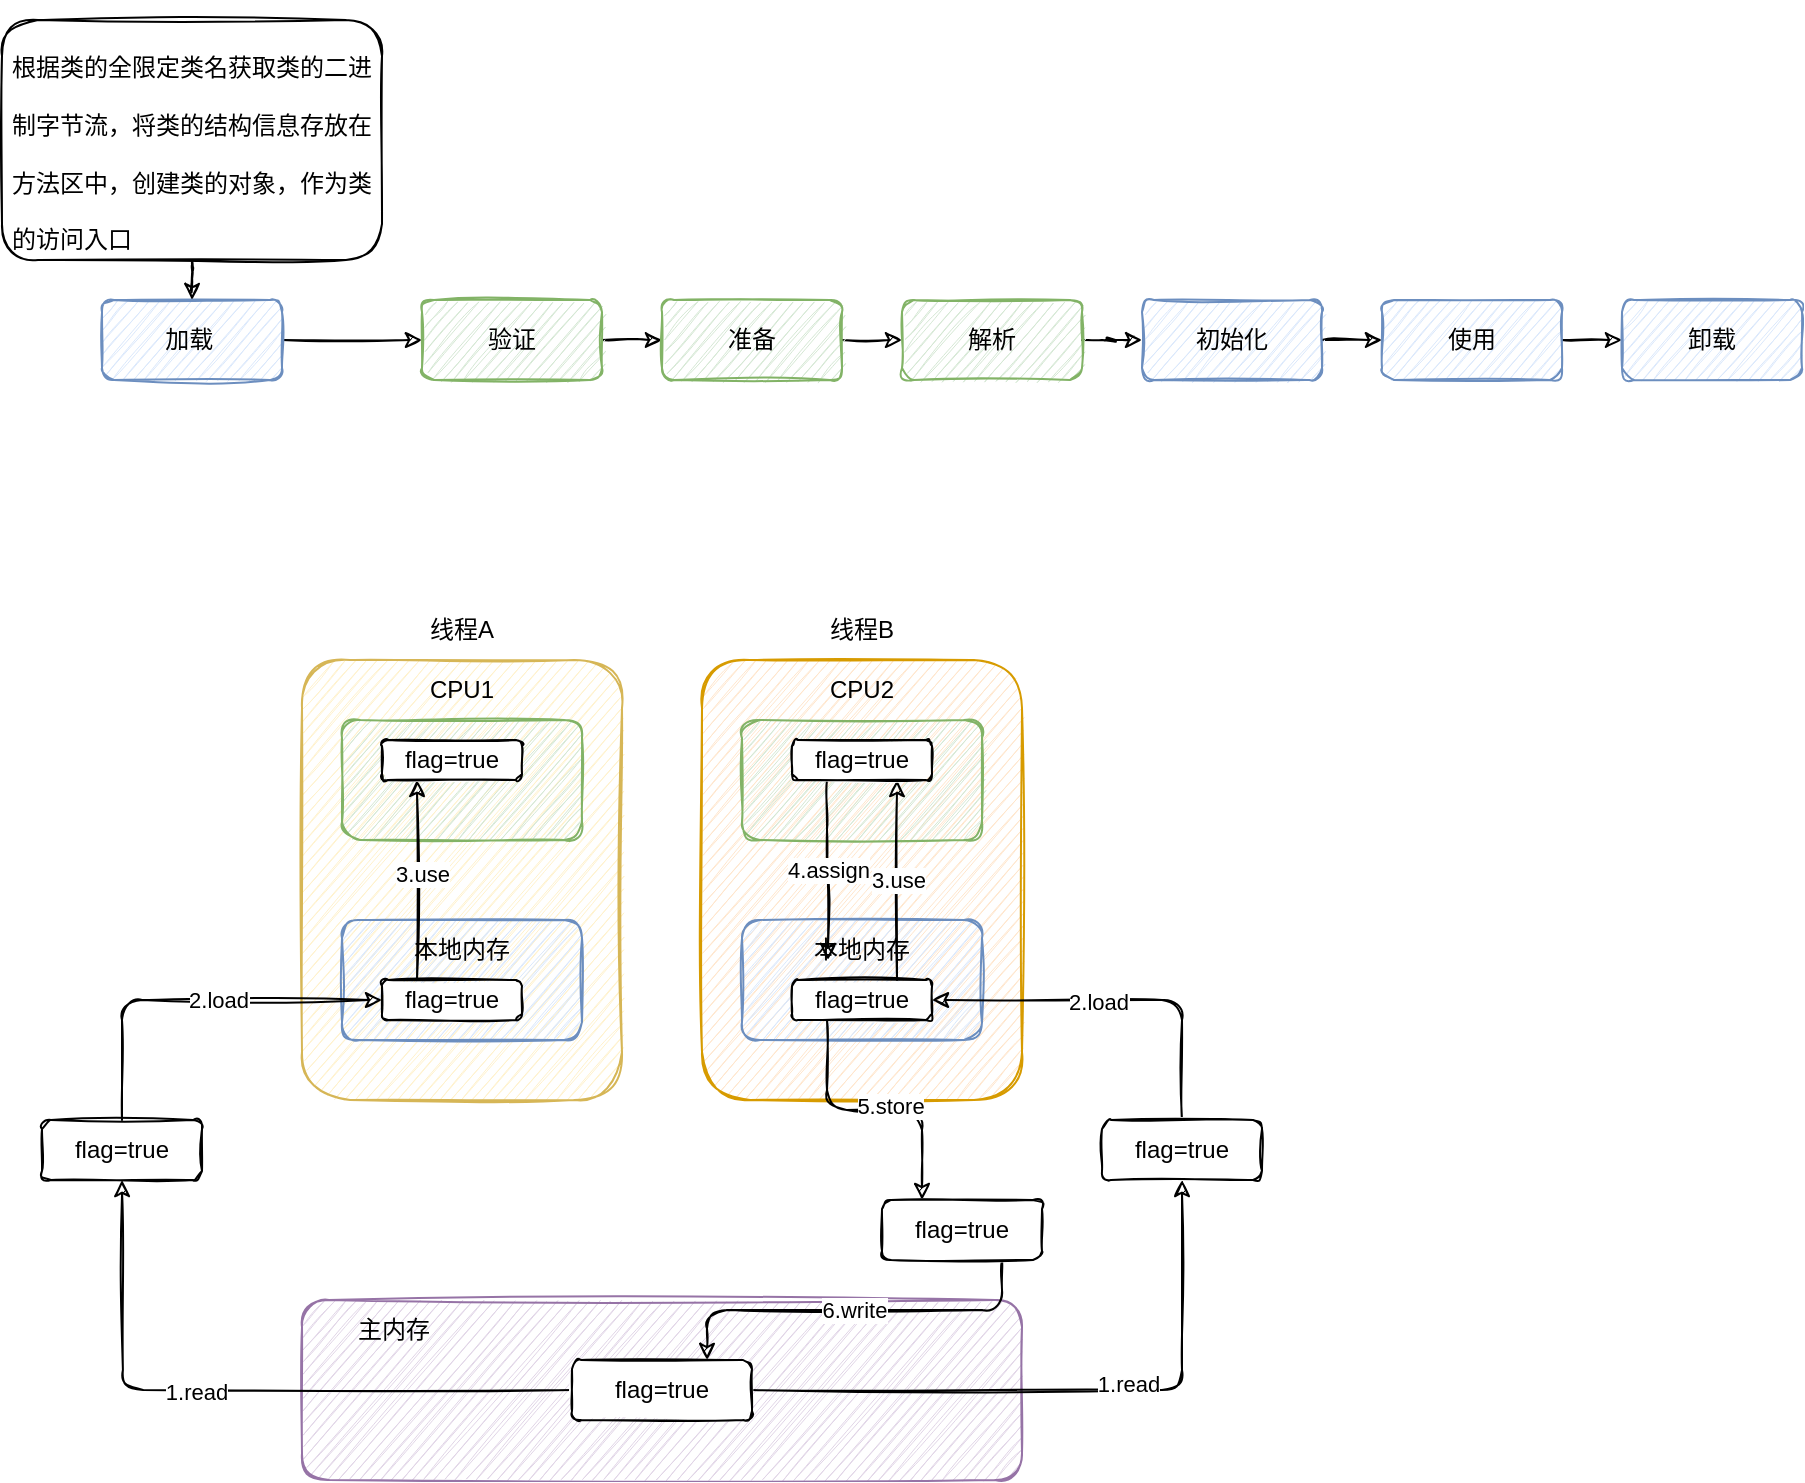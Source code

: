 <mxfile version="16.6.7" type="device"><diagram name="Page-1" id="74e2e168-ea6b-b213-b513-2b3c1d86103e"><mxGraphModel dx="1183" dy="576" grid="0" gridSize="10" guides="1" tooltips="1" connect="1" arrows="1" fold="1" page="1" pageScale="1" pageWidth="1100" pageHeight="850" background="none" math="0" shadow="0"><root><mxCell id="0"/><mxCell id="1" parent="0"/><mxCell id="qAEcxM2I-Z_H61tK7aWB-19" style="edgeStyle=orthogonalEdgeStyle;rounded=1;orthogonalLoop=1;jettySize=auto;html=1;exitX=1;exitY=0.5;exitDx=0;exitDy=0;entryX=0;entryY=0.5;entryDx=0;entryDy=0;sketch=1;" parent="1" source="qAEcxM2I-Z_H61tK7aWB-1" target="qAEcxM2I-Z_H61tK7aWB-7" edge="1"><mxGeometry relative="1" as="geometry"/></mxCell><mxCell id="qAEcxM2I-Z_H61tK7aWB-1" value="加载&lt;span style=&quot;white-space: pre&quot;&gt;&#9;&lt;/span&gt;" style="rounded=1;whiteSpace=wrap;html=1;sketch=1;fillColor=#dae8fc;strokeColor=#6c8ebf;" parent="1" vertex="1"><mxGeometry x="100" y="150" width="90" height="40" as="geometry"/></mxCell><mxCell id="qAEcxM2I-Z_H61tK7aWB-20" style="edgeStyle=orthogonalEdgeStyle;rounded=1;orthogonalLoop=1;jettySize=auto;html=1;exitX=1;exitY=0.5;exitDx=0;exitDy=0;entryX=0;entryY=0.5;entryDx=0;entryDy=0;sketch=1;" parent="1" source="qAEcxM2I-Z_H61tK7aWB-7" target="qAEcxM2I-Z_H61tK7aWB-11" edge="1"><mxGeometry relative="1" as="geometry"/></mxCell><mxCell id="qAEcxM2I-Z_H61tK7aWB-7" value="验证" style="rounded=1;whiteSpace=wrap;html=1;sketch=1;fillColor=#d5e8d4;strokeColor=#82b366;" parent="1" vertex="1"><mxGeometry x="260" y="150" width="90" height="40" as="geometry"/></mxCell><mxCell id="qAEcxM2I-Z_H61tK7aWB-22" style="edgeStyle=orthogonalEdgeStyle;rounded=1;orthogonalLoop=1;jettySize=auto;html=1;exitX=1;exitY=0.5;exitDx=0;exitDy=0;sketch=1;" parent="1" source="qAEcxM2I-Z_H61tK7aWB-8" target="qAEcxM2I-Z_H61tK7aWB-10" edge="1"><mxGeometry relative="1" as="geometry"/></mxCell><mxCell id="qAEcxM2I-Z_H61tK7aWB-8" value="解析" style="rounded=1;whiteSpace=wrap;html=1;sketch=1;fillColor=#d5e8d4;strokeColor=#82b366;" parent="1" vertex="1"><mxGeometry x="500" y="150" width="90" height="40" as="geometry"/></mxCell><mxCell id="qAEcxM2I-Z_H61tK7aWB-24" style="edgeStyle=orthogonalEdgeStyle;rounded=1;orthogonalLoop=1;jettySize=auto;html=1;exitX=1;exitY=0.5;exitDx=0;exitDy=0;entryX=0;entryY=0.5;entryDx=0;entryDy=0;sketch=1;" parent="1" source="qAEcxM2I-Z_H61tK7aWB-9" target="qAEcxM2I-Z_H61tK7aWB-12" edge="1"><mxGeometry relative="1" as="geometry"/></mxCell><mxCell id="qAEcxM2I-Z_H61tK7aWB-9" value="使用" style="rounded=1;whiteSpace=wrap;html=1;sketch=1;fillColor=#dae8fc;strokeColor=#6c8ebf;" parent="1" vertex="1"><mxGeometry x="740" y="150" width="90" height="40" as="geometry"/></mxCell><mxCell id="qAEcxM2I-Z_H61tK7aWB-23" style="edgeStyle=orthogonalEdgeStyle;rounded=1;orthogonalLoop=1;jettySize=auto;html=1;exitX=1;exitY=0.5;exitDx=0;exitDy=0;entryX=0;entryY=0.5;entryDx=0;entryDy=0;sketch=1;" parent="1" source="qAEcxM2I-Z_H61tK7aWB-10" target="qAEcxM2I-Z_H61tK7aWB-9" edge="1"><mxGeometry relative="1" as="geometry"/></mxCell><mxCell id="qAEcxM2I-Z_H61tK7aWB-10" value="初始化" style="rounded=1;whiteSpace=wrap;html=1;sketch=1;fillColor=#dae8fc;strokeColor=#6c8ebf;" parent="1" vertex="1"><mxGeometry x="620" y="150" width="90" height="40" as="geometry"/></mxCell><mxCell id="qAEcxM2I-Z_H61tK7aWB-21" style="edgeStyle=orthogonalEdgeStyle;rounded=1;orthogonalLoop=1;jettySize=auto;html=1;exitX=1;exitY=0.5;exitDx=0;exitDy=0;entryX=0;entryY=0.5;entryDx=0;entryDy=0;sketch=1;" parent="1" source="qAEcxM2I-Z_H61tK7aWB-11" target="qAEcxM2I-Z_H61tK7aWB-8" edge="1"><mxGeometry relative="1" as="geometry"/></mxCell><mxCell id="qAEcxM2I-Z_H61tK7aWB-11" value="准备" style="rounded=1;whiteSpace=wrap;html=1;sketch=1;fillColor=#d5e8d4;strokeColor=#82b366;" parent="1" vertex="1"><mxGeometry x="380" y="150" width="90" height="40" as="geometry"/></mxCell><mxCell id="qAEcxM2I-Z_H61tK7aWB-12" value="卸载" style="rounded=1;whiteSpace=wrap;html=1;sketch=1;fillColor=#dae8fc;strokeColor=#6c8ebf;" parent="1" vertex="1"><mxGeometry x="860" y="150" width="90" height="40" as="geometry"/></mxCell><mxCell id="qAEcxM2I-Z_H61tK7aWB-27" value="" style="edgeStyle=orthogonalEdgeStyle;rounded=1;orthogonalLoop=1;jettySize=auto;html=1;sketch=1;" parent="1" source="qAEcxM2I-Z_H61tK7aWB-25" target="qAEcxM2I-Z_H61tK7aWB-1" edge="1"><mxGeometry relative="1" as="geometry"/></mxCell><mxCell id="qAEcxM2I-Z_H61tK7aWB-25" value="&lt;h1&gt;&lt;span style=&quot;font-size: 12px ; font-weight: 400&quot;&gt;根据类的全限定类名获取类的二进制字节流，将类的结构信息存放在方法区中，创建类的对象，作为类的访问入口&lt;/span&gt;&lt;/h1&gt;" style="text;html=1;strokeColor=default;fillColor=none;spacing=5;spacingTop=-20;whiteSpace=wrap;overflow=hidden;rounded=1;sketch=1;" parent="1" vertex="1"><mxGeometry x="50" y="10" width="190" height="120" as="geometry"/></mxCell><mxCell id="tadSFtwHdObZp1CD-Zv_-1" value="" style="whiteSpace=wrap;html=1;fillColor=#fff2cc;strokeColor=#d6b656;sketch=1;rounded=1;" vertex="1" parent="1"><mxGeometry x="200" y="330" width="160" height="220" as="geometry"/></mxCell><mxCell id="tadSFtwHdObZp1CD-Zv_-3" value="" style="whiteSpace=wrap;html=1;fillColor=#ffe6cc;strokeColor=#d79b00;sketch=1;rounded=1;" vertex="1" parent="1"><mxGeometry x="400" y="330" width="160" height="220" as="geometry"/></mxCell><mxCell id="tadSFtwHdObZp1CD-Zv_-4" value="" style="rounded=1;whiteSpace=wrap;html=1;fillColor=#e1d5e7;strokeColor=#9673a6;sketch=1;" vertex="1" parent="1"><mxGeometry x="200" y="650" width="360" height="90" as="geometry"/></mxCell><mxCell id="tadSFtwHdObZp1CD-Zv_-5" value="主内存" style="text;html=1;strokeColor=none;fillColor=none;align=center;verticalAlign=middle;whiteSpace=wrap;rounded=1;sketch=1;" vertex="1" parent="1"><mxGeometry x="216" y="650" width="60" height="30" as="geometry"/></mxCell><mxCell id="tadSFtwHdObZp1CD-Zv_-6" value="线程A" style="text;html=1;strokeColor=none;fillColor=none;align=center;verticalAlign=middle;whiteSpace=wrap;rounded=1;sketch=1;" vertex="1" parent="1"><mxGeometry x="250" y="300" width="60" height="30" as="geometry"/></mxCell><mxCell id="tadSFtwHdObZp1CD-Zv_-7" value="线程B" style="text;html=1;strokeColor=none;fillColor=none;align=center;verticalAlign=middle;whiteSpace=wrap;rounded=1;sketch=1;" vertex="1" parent="1"><mxGeometry x="450" y="300" width="60" height="30" as="geometry"/></mxCell><mxCell id="tadSFtwHdObZp1CD-Zv_-15" style="edgeStyle=orthogonalEdgeStyle;rounded=1;orthogonalLoop=1;jettySize=auto;html=1;exitX=0;exitY=0.5;exitDx=0;exitDy=0;sketch=1;" edge="1" parent="1" source="tadSFtwHdObZp1CD-Zv_-8"><mxGeometry relative="1" as="geometry"><mxPoint x="110" y="590" as="targetPoint"/></mxGeometry></mxCell><mxCell id="tadSFtwHdObZp1CD-Zv_-20" value="1.read" style="edgeLabel;html=1;align=center;verticalAlign=middle;resizable=0;points=[];sketch=1;rounded=1;" vertex="1" connectable="0" parent="tadSFtwHdObZp1CD-Zv_-15"><mxGeometry x="0.143" y="1" relative="1" as="geometry"><mxPoint as="offset"/></mxGeometry></mxCell><mxCell id="tadSFtwHdObZp1CD-Zv_-37" style="edgeStyle=orthogonalEdgeStyle;rounded=1;orthogonalLoop=1;jettySize=auto;html=1;exitX=1;exitY=0.5;exitDx=0;exitDy=0;entryX=0.5;entryY=1;entryDx=0;entryDy=0;sketch=1;" edge="1" parent="1" source="tadSFtwHdObZp1CD-Zv_-8" target="tadSFtwHdObZp1CD-Zv_-36"><mxGeometry relative="1" as="geometry"/></mxCell><mxCell id="tadSFtwHdObZp1CD-Zv_-38" value="1.read" style="edgeLabel;html=1;align=center;verticalAlign=middle;resizable=0;points=[];sketch=1;rounded=1;" vertex="1" connectable="0" parent="tadSFtwHdObZp1CD-Zv_-37"><mxGeometry x="0.172" y="3" relative="1" as="geometry"><mxPoint as="offset"/></mxGeometry></mxCell><mxCell id="tadSFtwHdObZp1CD-Zv_-8" value="flag=true" style="rounded=1;whiteSpace=wrap;html=1;sketch=1;" vertex="1" parent="1"><mxGeometry x="335" y="680" width="90" height="30" as="geometry"/></mxCell><mxCell id="tadSFtwHdObZp1CD-Zv_-9" value="" style="rounded=1;whiteSpace=wrap;html=1;fillColor=#d5e8d4;strokeColor=#82b366;sketch=1;" vertex="1" parent="1"><mxGeometry x="220" y="360" width="120" height="60" as="geometry"/></mxCell><mxCell id="tadSFtwHdObZp1CD-Zv_-10" value="" style="rounded=1;whiteSpace=wrap;html=1;fillColor=#dae8fc;strokeColor=#6c8ebf;sketch=1;" vertex="1" parent="1"><mxGeometry x="220" y="460" width="120" height="60" as="geometry"/></mxCell><mxCell id="tadSFtwHdObZp1CD-Zv_-11" value="本地内存" style="text;html=1;strokeColor=none;fillColor=none;align=center;verticalAlign=middle;whiteSpace=wrap;rounded=1;sketch=1;" vertex="1" parent="1"><mxGeometry x="250" y="460" width="60" height="30" as="geometry"/></mxCell><mxCell id="tadSFtwHdObZp1CD-Zv_-12" value="" style="rounded=1;whiteSpace=wrap;html=1;fillColor=#dae8fc;strokeColor=#6c8ebf;sketch=1;" vertex="1" parent="1"><mxGeometry x="420" y="460" width="120" height="60" as="geometry"/></mxCell><mxCell id="tadSFtwHdObZp1CD-Zv_-13" value="" style="rounded=1;whiteSpace=wrap;html=1;fillColor=#d5e8d4;strokeColor=#82b366;sketch=1;" vertex="1" parent="1"><mxGeometry x="420" y="360" width="120" height="60" as="geometry"/></mxCell><mxCell id="tadSFtwHdObZp1CD-Zv_-14" value="本地内存" style="text;html=1;strokeColor=none;fillColor=none;align=center;verticalAlign=middle;whiteSpace=wrap;rounded=1;sketch=1;" vertex="1" parent="1"><mxGeometry x="450" y="460" width="60" height="30" as="geometry"/></mxCell><mxCell id="tadSFtwHdObZp1CD-Zv_-18" style="edgeStyle=orthogonalEdgeStyle;rounded=1;orthogonalLoop=1;jettySize=auto;html=1;exitX=0.5;exitY=0;exitDx=0;exitDy=0;entryX=0;entryY=0.5;entryDx=0;entryDy=0;sketch=1;" edge="1" parent="1" source="tadSFtwHdObZp1CD-Zv_-16" target="tadSFtwHdObZp1CD-Zv_-22"><mxGeometry relative="1" as="geometry"/></mxCell><mxCell id="tadSFtwHdObZp1CD-Zv_-19" value="2.load" style="edgeLabel;html=1;align=center;verticalAlign=middle;resizable=0;points=[];sketch=1;rounded=1;" vertex="1" connectable="0" parent="tadSFtwHdObZp1CD-Zv_-18"><mxGeometry x="0.133" relative="1" as="geometry"><mxPoint as="offset"/></mxGeometry></mxCell><mxCell id="tadSFtwHdObZp1CD-Zv_-16" value="flag=true" style="rounded=1;whiteSpace=wrap;html=1;sketch=1;" vertex="1" parent="1"><mxGeometry x="70" y="560" width="80" height="30" as="geometry"/></mxCell><mxCell id="tadSFtwHdObZp1CD-Zv_-26" style="edgeStyle=orthogonalEdgeStyle;rounded=1;orthogonalLoop=1;jettySize=auto;html=1;exitX=0.25;exitY=0;exitDx=0;exitDy=0;entryX=0.25;entryY=1;entryDx=0;entryDy=0;sketch=1;" edge="1" parent="1" source="tadSFtwHdObZp1CD-Zv_-22" target="tadSFtwHdObZp1CD-Zv_-25"><mxGeometry relative="1" as="geometry"/></mxCell><mxCell id="tadSFtwHdObZp1CD-Zv_-27" value="3.use" style="edgeLabel;html=1;align=center;verticalAlign=middle;resizable=0;points=[];sketch=1;rounded=1;" vertex="1" connectable="0" parent="tadSFtwHdObZp1CD-Zv_-26"><mxGeometry x="0.06" y="-1" relative="1" as="geometry"><mxPoint x="1" as="offset"/></mxGeometry></mxCell><mxCell id="tadSFtwHdObZp1CD-Zv_-22" value="flag=true" style="rounded=1;whiteSpace=wrap;html=1;sketch=1;" vertex="1" parent="1"><mxGeometry x="240" y="490" width="70" height="20" as="geometry"/></mxCell><mxCell id="tadSFtwHdObZp1CD-Zv_-25" value="flag=true" style="rounded=1;whiteSpace=wrap;html=1;sketch=1;" vertex="1" parent="1"><mxGeometry x="240" y="370" width="70" height="20" as="geometry"/></mxCell><mxCell id="tadSFtwHdObZp1CD-Zv_-42" value="3.use" style="edgeStyle=orthogonalEdgeStyle;rounded=1;orthogonalLoop=1;jettySize=auto;html=1;exitX=0.75;exitY=0;exitDx=0;exitDy=0;entryX=0.75;entryY=1;entryDx=0;entryDy=0;sketch=1;" edge="1" parent="1" source="tadSFtwHdObZp1CD-Zv_-29" target="tadSFtwHdObZp1CD-Zv_-30"><mxGeometry relative="1" as="geometry"/></mxCell><mxCell id="tadSFtwHdObZp1CD-Zv_-44" style="edgeStyle=orthogonalEdgeStyle;rounded=1;orthogonalLoop=1;jettySize=auto;html=1;exitX=0.25;exitY=1;exitDx=0;exitDy=0;entryX=0.25;entryY=0;entryDx=0;entryDy=0;sketch=1;" edge="1" parent="1" source="tadSFtwHdObZp1CD-Zv_-29" target="tadSFtwHdObZp1CD-Zv_-45"><mxGeometry relative="1" as="geometry"><mxPoint x="380" y="570" as="targetPoint"/></mxGeometry></mxCell><mxCell id="tadSFtwHdObZp1CD-Zv_-51" value="5.store" style="edgeLabel;html=1;align=center;verticalAlign=middle;resizable=0;points=[];sketch=1;rounded=1;" vertex="1" connectable="0" parent="tadSFtwHdObZp1CD-Zv_-44"><mxGeometry x="0.114" y="2" relative="1" as="geometry"><mxPoint as="offset"/></mxGeometry></mxCell><mxCell id="tadSFtwHdObZp1CD-Zv_-29" value="flag=true" style="rounded=1;whiteSpace=wrap;html=1;sketch=1;" vertex="1" parent="1"><mxGeometry x="445" y="490" width="70" height="20" as="geometry"/></mxCell><mxCell id="tadSFtwHdObZp1CD-Zv_-43" value="4.assign" style="edgeStyle=orthogonalEdgeStyle;rounded=1;orthogonalLoop=1;jettySize=auto;html=1;exitX=0.25;exitY=1;exitDx=0;exitDy=0;entryX=0.217;entryY=0.667;entryDx=0;entryDy=0;entryPerimeter=0;sketch=1;" edge="1" parent="1" source="tadSFtwHdObZp1CD-Zv_-30" target="tadSFtwHdObZp1CD-Zv_-14"><mxGeometry relative="1" as="geometry"/></mxCell><mxCell id="tadSFtwHdObZp1CD-Zv_-30" value="flag=true" style="rounded=1;whiteSpace=wrap;html=1;sketch=1;" vertex="1" parent="1"><mxGeometry x="445" y="370" width="70" height="20" as="geometry"/></mxCell><mxCell id="tadSFtwHdObZp1CD-Zv_-31" style="edgeStyle=orthogonalEdgeStyle;rounded=1;orthogonalLoop=1;jettySize=auto;html=1;exitX=0.5;exitY=1;exitDx=0;exitDy=0;sketch=1;" edge="1" parent="1" source="tadSFtwHdObZp1CD-Zv_-30" target="tadSFtwHdObZp1CD-Zv_-30"><mxGeometry relative="1" as="geometry"/></mxCell><mxCell id="tadSFtwHdObZp1CD-Zv_-39" style="edgeStyle=orthogonalEdgeStyle;rounded=1;orthogonalLoop=1;jettySize=auto;html=1;exitX=0.5;exitY=0;exitDx=0;exitDy=0;entryX=1;entryY=0.5;entryDx=0;entryDy=0;sketch=1;" edge="1" parent="1" source="tadSFtwHdObZp1CD-Zv_-36" target="tadSFtwHdObZp1CD-Zv_-29"><mxGeometry relative="1" as="geometry"/></mxCell><mxCell id="tadSFtwHdObZp1CD-Zv_-40" value="2.load" style="edgeLabel;html=1;align=center;verticalAlign=middle;resizable=0;points=[];sketch=1;rounded=1;" vertex="1" connectable="0" parent="tadSFtwHdObZp1CD-Zv_-39"><mxGeometry x="0.103" y="1" relative="1" as="geometry"><mxPoint as="offset"/></mxGeometry></mxCell><mxCell id="tadSFtwHdObZp1CD-Zv_-36" value="flag=true" style="rounded=1;whiteSpace=wrap;html=1;sketch=1;" vertex="1" parent="1"><mxGeometry x="600" y="560" width="80" height="30" as="geometry"/></mxCell><mxCell id="tadSFtwHdObZp1CD-Zv_-50" value="6.write" style="edgeStyle=orthogonalEdgeStyle;rounded=1;orthogonalLoop=1;jettySize=auto;html=1;exitX=0.75;exitY=1;exitDx=0;exitDy=0;entryX=0.75;entryY=0;entryDx=0;entryDy=0;sketch=1;" edge="1" parent="1" source="tadSFtwHdObZp1CD-Zv_-45" target="tadSFtwHdObZp1CD-Zv_-8"><mxGeometry relative="1" as="geometry"/></mxCell><mxCell id="tadSFtwHdObZp1CD-Zv_-45" value="flag=true" style="rounded=1;whiteSpace=wrap;html=1;sketch=1;" vertex="1" parent="1"><mxGeometry x="490" y="600" width="80" height="30" as="geometry"/></mxCell><mxCell id="tadSFtwHdObZp1CD-Zv_-52" value="CPU1" style="text;html=1;strokeColor=none;fillColor=none;align=center;verticalAlign=middle;whiteSpace=wrap;rounded=1;sketch=1;" vertex="1" parent="1"><mxGeometry x="250" y="330" width="60" height="30" as="geometry"/></mxCell><mxCell id="tadSFtwHdObZp1CD-Zv_-53" value="CPU2" style="text;html=1;strokeColor=none;fillColor=none;align=center;verticalAlign=middle;whiteSpace=wrap;rounded=1;sketch=1;" vertex="1" parent="1"><mxGeometry x="450" y="330" width="60" height="30" as="geometry"/></mxCell></root></mxGraphModel></diagram></mxfile>